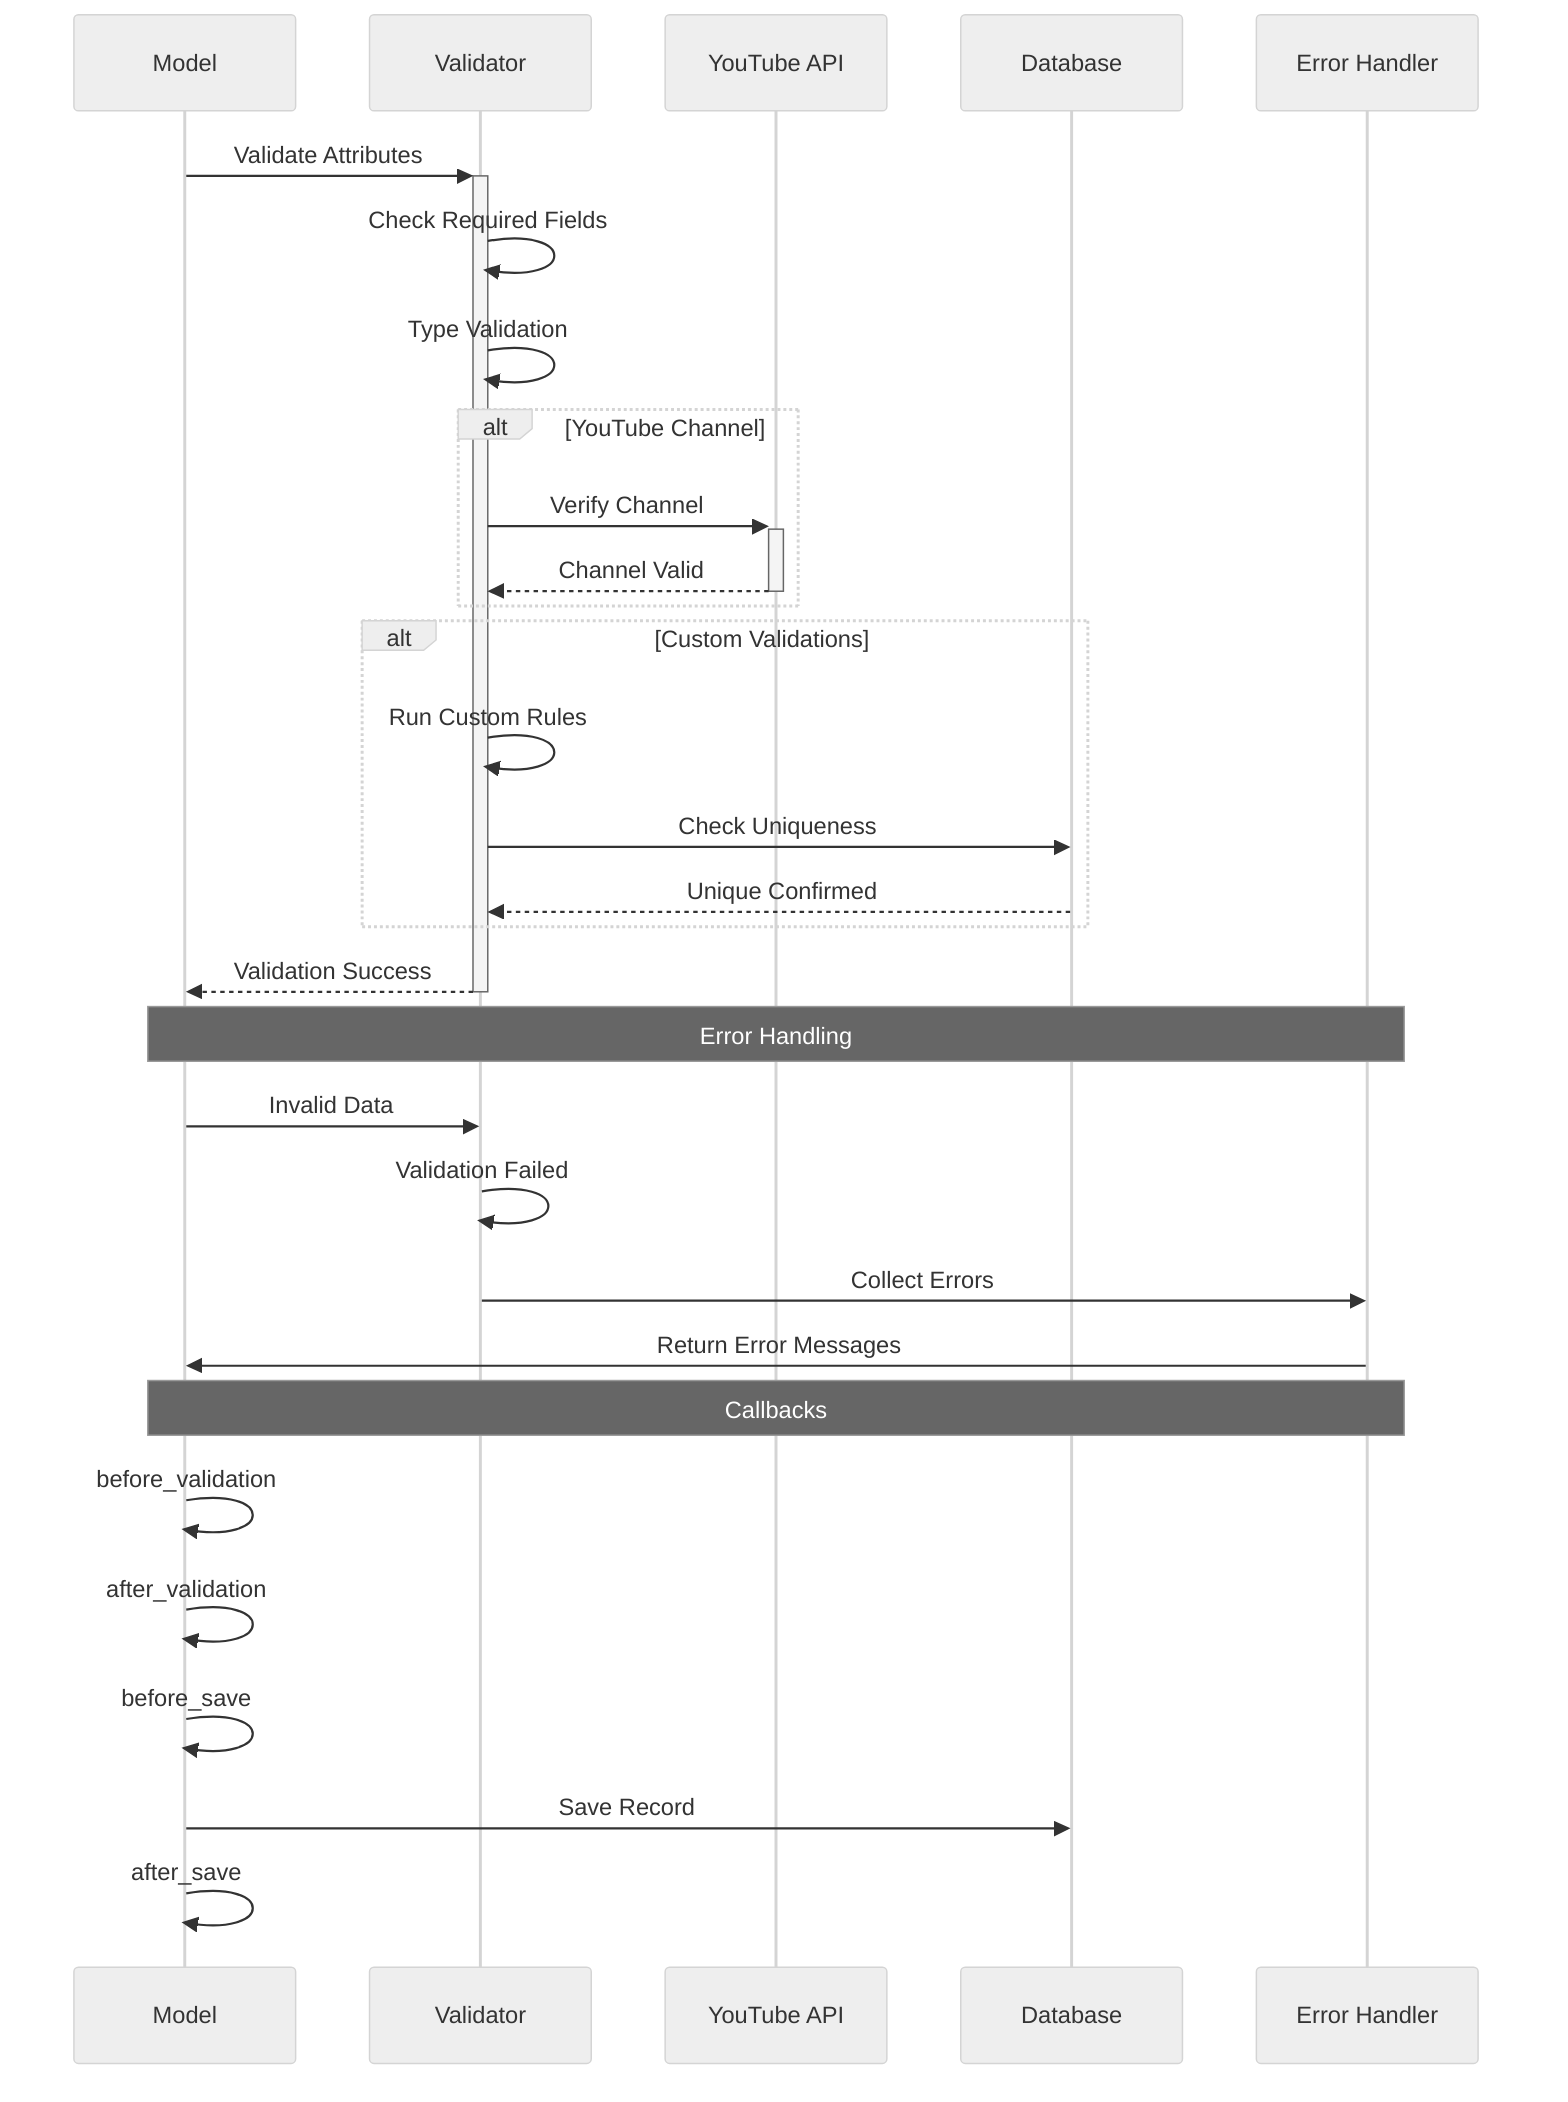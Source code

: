 %%{init: {'theme': 'neutral'}}%%
sequenceDiagram
    participant M as Model
    participant V as Validator
    participant YT as YouTube API
    participant DB as Database
    participant E as Error Handler

    %% Normal Validation Flow
    M->>+V: Validate Attributes
    V->>V: Check Required Fields
    V->>V: Type Validation
    
    alt YouTube Channel
        V->>+YT: Verify Channel
        YT-->>-V: Channel Valid
    end

    alt Custom Validations
        V->>V: Run Custom Rules
        V->>DB: Check Uniqueness
        DB-->>V: Unique Confirmed
    end

    V-->>-M: Validation Success

    %% Error Flow
    Note over M,E: Error Handling
    M->>V: Invalid Data
    V->>V: Validation Failed
    V->>E: Collect Errors
    E->>M: Return Error Messages

    %% Callback Flow
    Note over M,E: Callbacks
    M->>M: before_validation
    M->>M: after_validation
    M->>M: before_save
    M->>DB: Save Record
    M->>M: after_save